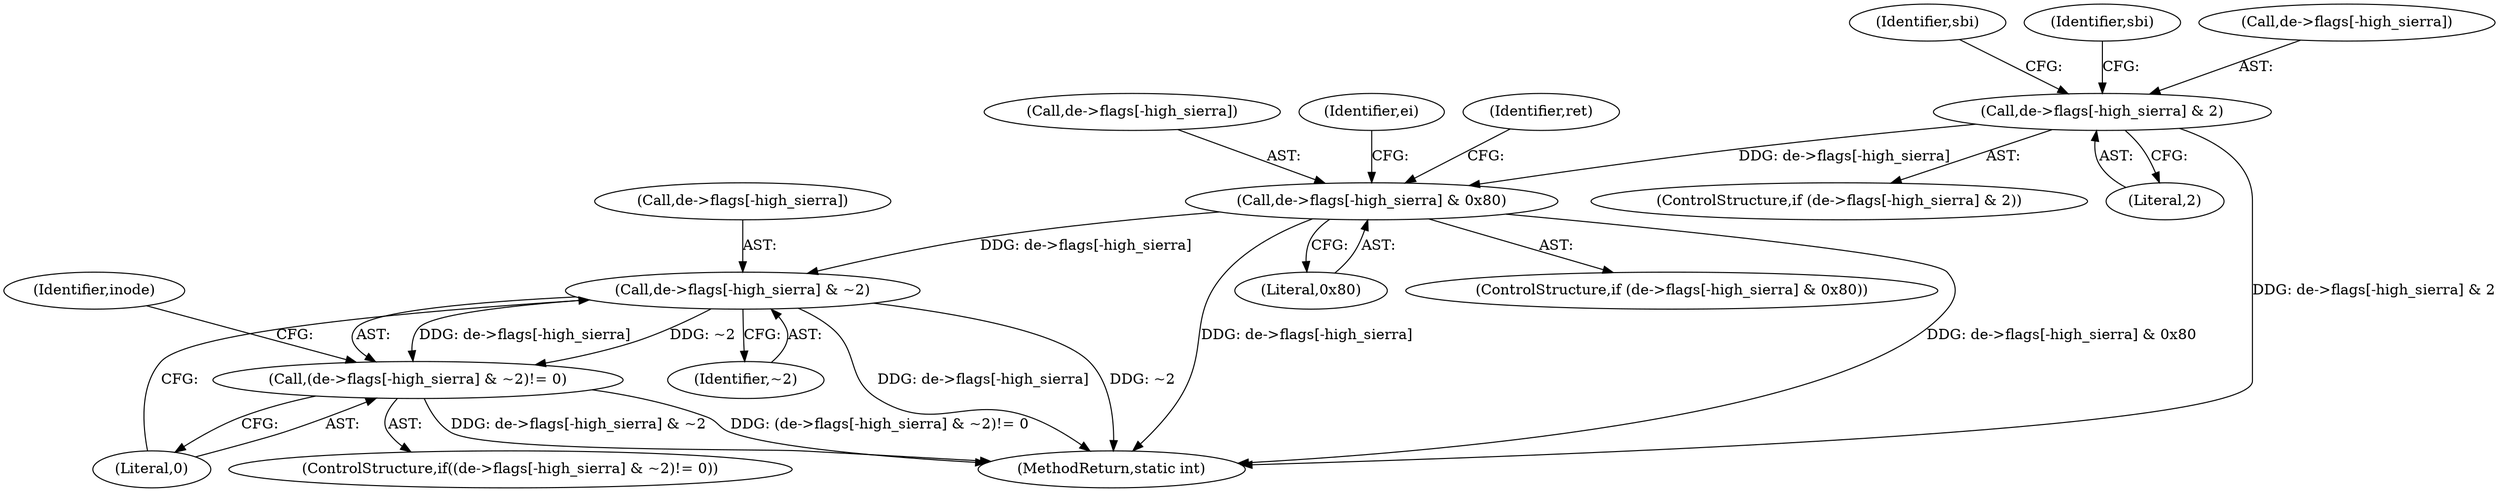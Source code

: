 digraph "0_linux_410dd3cf4c9b36f27ed4542ee18b1af5e68645a4_0@array" {
"1000397" [label="(Call,de->flags[-high_sierra] & 0x80)"];
"1000279" [label="(Call,de->flags[-high_sierra] & 2)"];
"1000471" [label="(Call,de->flags[-high_sierra] & ~2)"];
"1000470" [label="(Call,(de->flags[-high_sierra] & ~2)!= 0)"];
"1000472" [label="(Call,de->flags[-high_sierra])"];
"1000478" [label="(Identifier,~2)"];
"1000398" [label="(Call,de->flags[-high_sierra])"];
"1000291" [label="(Identifier,sbi)"];
"1000404" [label="(Literal,0x80)"];
"1000286" [label="(Literal,2)"];
"1000321" [label="(Identifier,sbi)"];
"1000479" [label="(Literal,0)"];
"1000423" [label="(Identifier,ei)"];
"1000397" [label="(Call,de->flags[-high_sierra] & 0x80)"];
"1000471" [label="(Call,de->flags[-high_sierra] & ~2)"];
"1000470" [label="(Call,(de->flags[-high_sierra] & ~2)!= 0)"];
"1000484" [label="(Identifier,inode)"];
"1000279" [label="(Call,de->flags[-high_sierra] & 2)"];
"1000396" [label="(ControlStructure,if (de->flags[-high_sierra] & 0x80))"];
"1000469" [label="(ControlStructure,if((de->flags[-high_sierra] & ~2)!= 0))"];
"1000725" [label="(MethodReturn,static int)"];
"1000407" [label="(Identifier,ret)"];
"1000280" [label="(Call,de->flags[-high_sierra])"];
"1000278" [label="(ControlStructure,if (de->flags[-high_sierra] & 2))"];
"1000397" -> "1000396"  [label="AST: "];
"1000397" -> "1000404"  [label="CFG: "];
"1000398" -> "1000397"  [label="AST: "];
"1000404" -> "1000397"  [label="AST: "];
"1000407" -> "1000397"  [label="CFG: "];
"1000423" -> "1000397"  [label="CFG: "];
"1000397" -> "1000725"  [label="DDG: de->flags[-high_sierra] & 0x80"];
"1000397" -> "1000725"  [label="DDG: de->flags[-high_sierra]"];
"1000279" -> "1000397"  [label="DDG: de->flags[-high_sierra]"];
"1000397" -> "1000471"  [label="DDG: de->flags[-high_sierra]"];
"1000279" -> "1000278"  [label="AST: "];
"1000279" -> "1000286"  [label="CFG: "];
"1000280" -> "1000279"  [label="AST: "];
"1000286" -> "1000279"  [label="AST: "];
"1000291" -> "1000279"  [label="CFG: "];
"1000321" -> "1000279"  [label="CFG: "];
"1000279" -> "1000725"  [label="DDG: de->flags[-high_sierra] & 2"];
"1000471" -> "1000470"  [label="AST: "];
"1000471" -> "1000478"  [label="CFG: "];
"1000472" -> "1000471"  [label="AST: "];
"1000478" -> "1000471"  [label="AST: "];
"1000479" -> "1000471"  [label="CFG: "];
"1000471" -> "1000725"  [label="DDG: de->flags[-high_sierra]"];
"1000471" -> "1000725"  [label="DDG: ~2"];
"1000471" -> "1000470"  [label="DDG: de->flags[-high_sierra]"];
"1000471" -> "1000470"  [label="DDG: ~2"];
"1000470" -> "1000469"  [label="AST: "];
"1000470" -> "1000479"  [label="CFG: "];
"1000479" -> "1000470"  [label="AST: "];
"1000484" -> "1000470"  [label="CFG: "];
"1000470" -> "1000725"  [label="DDG: de->flags[-high_sierra] & ~2"];
"1000470" -> "1000725"  [label="DDG: (de->flags[-high_sierra] & ~2)!= 0"];
}

